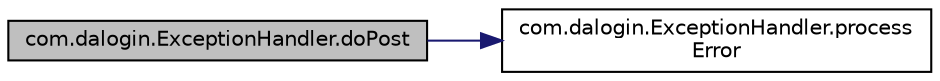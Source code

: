 digraph "com.dalogin.ExceptionHandler.doPost"
{
  edge [fontname="Helvetica",fontsize="10",labelfontname="Helvetica",labelfontsize="10"];
  node [fontname="Helvetica",fontsize="10",shape=record];
  rankdir="LR";
  Node3 [label="com.dalogin.ExceptionHandler.doPost",height=0.2,width=0.4,color="black", fillcolor="grey75", style="filled", fontcolor="black"];
  Node3 -> Node4 [color="midnightblue",fontsize="10",style="solid",fontname="Helvetica"];
  Node4 [label="com.dalogin.ExceptionHandler.process\lError",height=0.2,width=0.4,color="black", fillcolor="white", style="filled",URL="$classcom_1_1dalogin_1_1_exception_handler.html#a5ab8ea03bf372ce63c10635d2006c851"];
}
